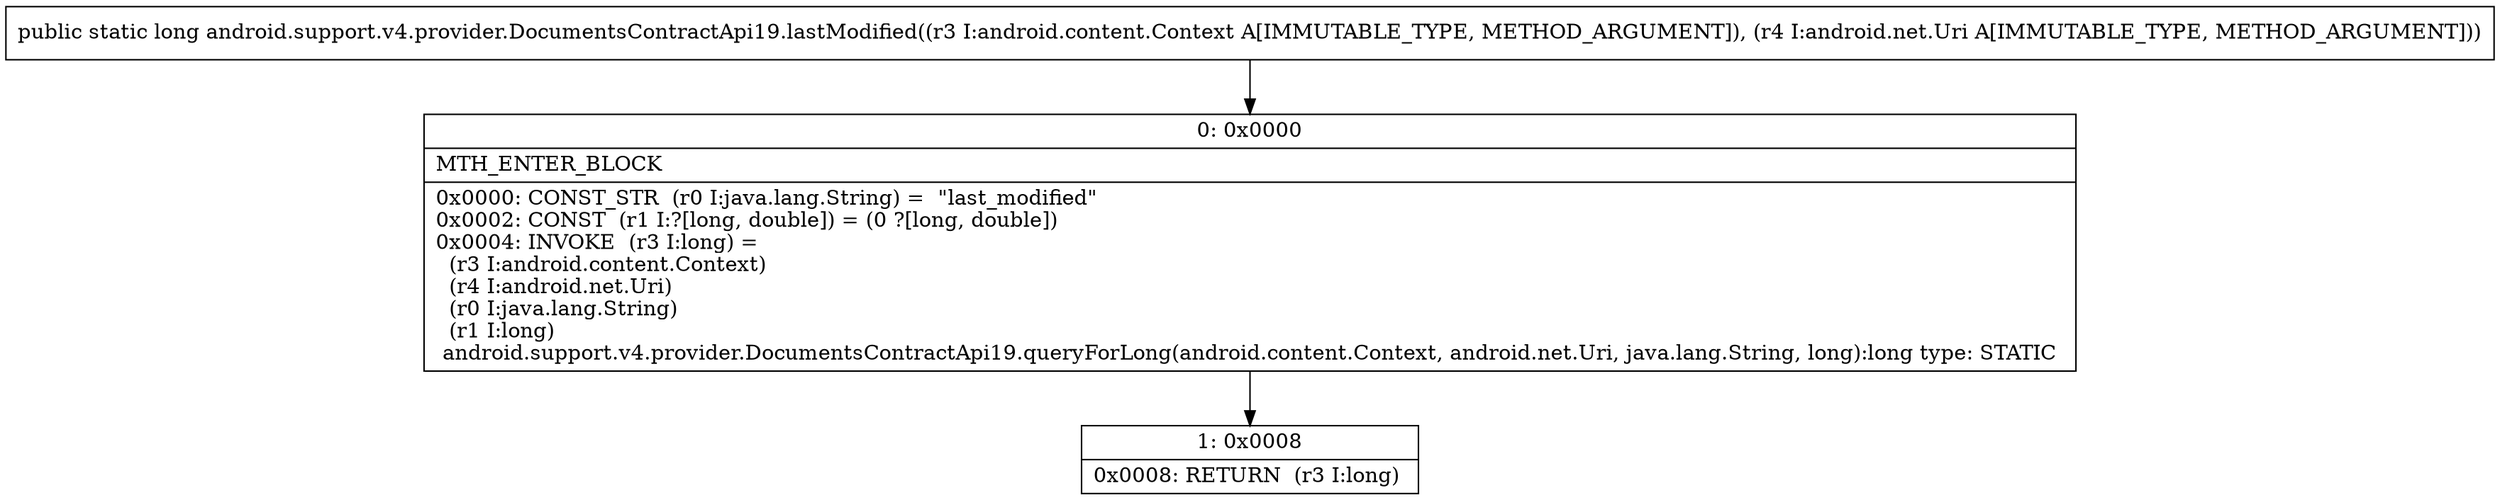 digraph "CFG forandroid.support.v4.provider.DocumentsContractApi19.lastModified(Landroid\/content\/Context;Landroid\/net\/Uri;)J" {
Node_0 [shape=record,label="{0\:\ 0x0000|MTH_ENTER_BLOCK\l|0x0000: CONST_STR  (r0 I:java.lang.String) =  \"last_modified\" \l0x0002: CONST  (r1 I:?[long, double]) = (0 ?[long, double]) \l0x0004: INVOKE  (r3 I:long) = \l  (r3 I:android.content.Context)\l  (r4 I:android.net.Uri)\l  (r0 I:java.lang.String)\l  (r1 I:long)\l android.support.v4.provider.DocumentsContractApi19.queryForLong(android.content.Context, android.net.Uri, java.lang.String, long):long type: STATIC \l}"];
Node_1 [shape=record,label="{1\:\ 0x0008|0x0008: RETURN  (r3 I:long) \l}"];
MethodNode[shape=record,label="{public static long android.support.v4.provider.DocumentsContractApi19.lastModified((r3 I:android.content.Context A[IMMUTABLE_TYPE, METHOD_ARGUMENT]), (r4 I:android.net.Uri A[IMMUTABLE_TYPE, METHOD_ARGUMENT])) }"];
MethodNode -> Node_0;
Node_0 -> Node_1;
}

